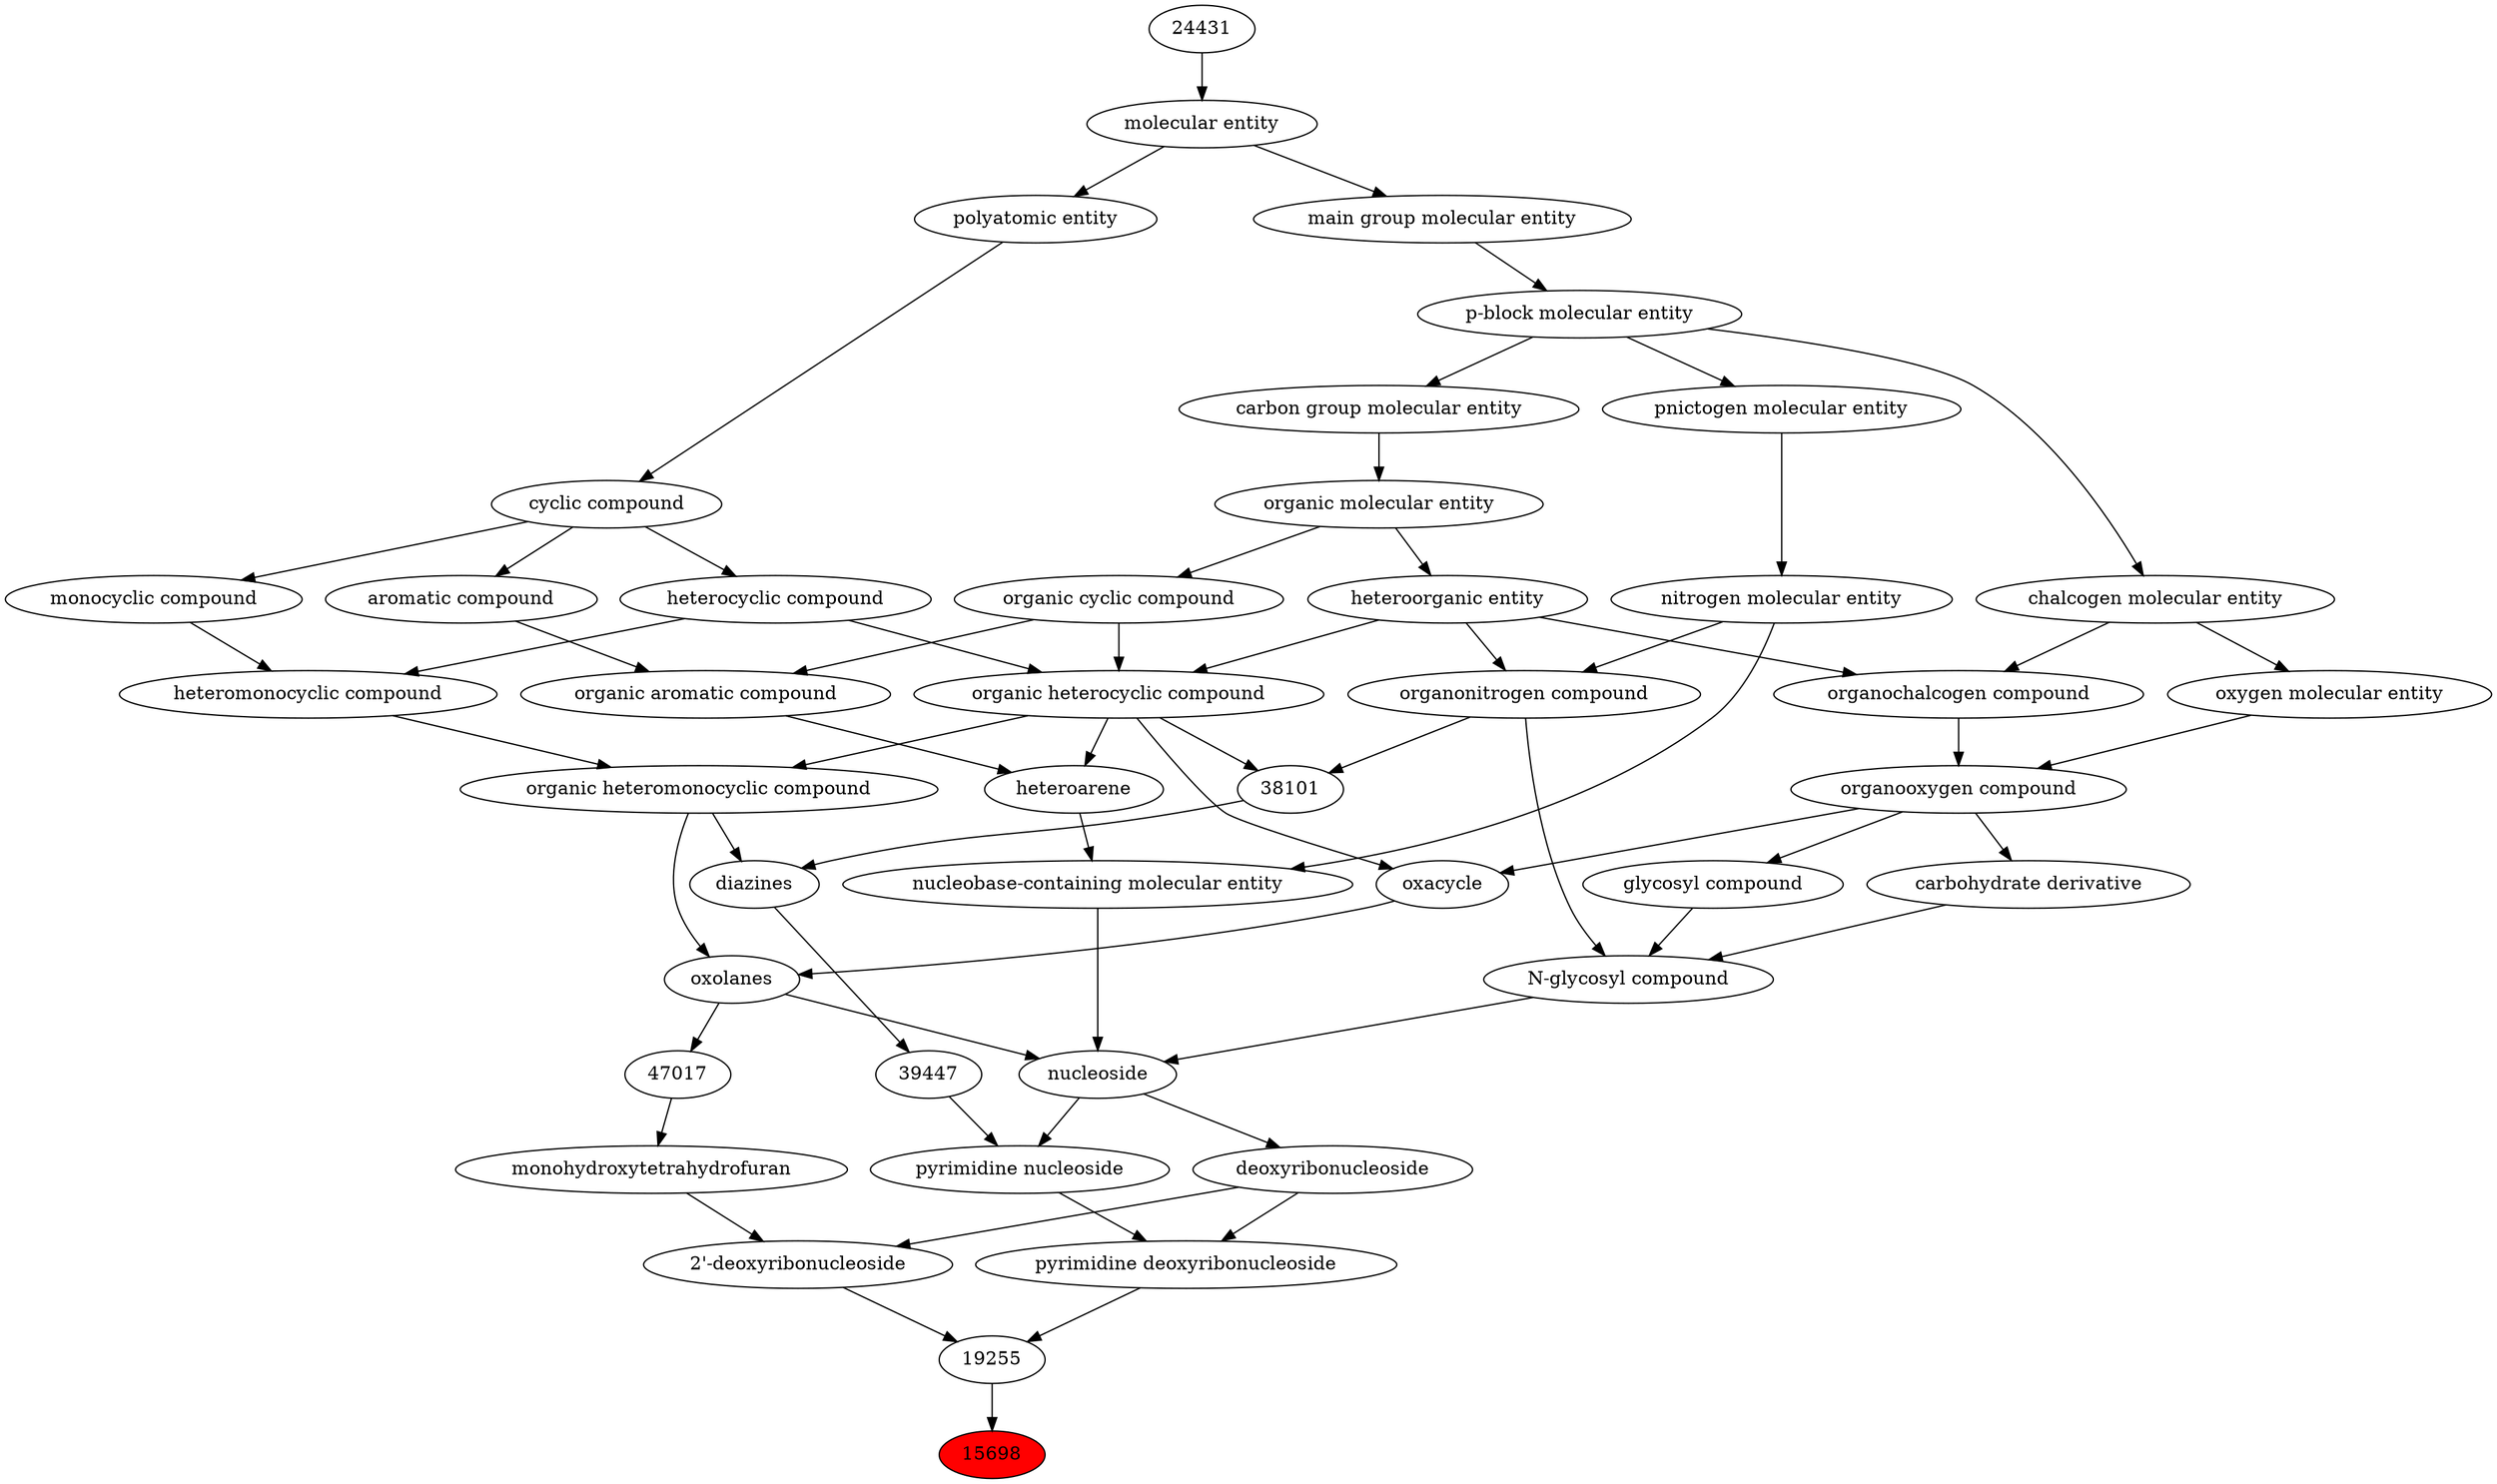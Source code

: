 digraph tree{ 
15698 [label="15698" fillcolor=red style=filled]
19255 -> 15698
19255 [label="19255"]
68472 -> 19255
18274 -> 19255
68472 [label="pyrimidine deoxyribonucleoside"]
23636 -> 68472
26440 -> 68472
18274 [label="2'-deoxyribonucleoside"]
47018 -> 18274
23636 -> 18274
23636 [label="deoxyribonucleoside"]
33838 -> 23636
26440 [label="pyrimidine nucleoside"]
39447 -> 26440
33838 -> 26440
47018 [label="monohydroxytetrahydrofuran"]
47017 -> 47018
33838 [label="nucleoside"]
21731 -> 33838
26912 -> 33838
61120 -> 33838
39447 [label="39447"]
38313 -> 39447
47017 [label="47017"]
26912 -> 47017
21731 [label="N-glycosyl compound"]
35352 -> 21731
63161 -> 21731
63299 -> 21731
26912 [label="oxolanes"]
25693 -> 26912
38104 -> 26912
61120 [label="nucleobase-containing molecular entity"]
33833 -> 61120
51143 -> 61120
38313 [label="diazines"]
25693 -> 38313
38101 -> 38313
35352 [label="organonitrogen compound"]
51143 -> 35352
33285 -> 35352
63161 [label="glycosyl compound"]
36963 -> 63161
63299 [label="carbohydrate derivative"]
36963 -> 63299
25693 [label="organic heteromonocyclic compound"]
33670 -> 25693
24532 -> 25693
38104 [label="oxacycle"]
24532 -> 38104
36963 -> 38104
33833 [label="heteroarene"]
33659 -> 33833
24532 -> 33833
51143 [label="nitrogen molecular entity"]
33302 -> 51143
38101 [label="38101"]
24532 -> 38101
35352 -> 38101
33285 [label="heteroorganic entity"]
50860 -> 33285
36963 [label="organooxygen compound"]
36962 -> 36963
25806 -> 36963
33670 [label="heteromonocyclic compound"]
5686 -> 33670
33661 -> 33670
24532 [label="organic heterocyclic compound"]
33285 -> 24532
33832 -> 24532
5686 -> 24532
33659 [label="organic aromatic compound"]
33832 -> 33659
33655 -> 33659
33302 [label="pnictogen molecular entity"]
33675 -> 33302
50860 [label="organic molecular entity"]
33582 -> 50860
36962 [label="organochalcogen compound"]
33285 -> 36962
33304 -> 36962
25806 [label="oxygen molecular entity"]
33304 -> 25806
5686 [label="heterocyclic compound"]
33595 -> 5686
33661 [label="monocyclic compound"]
33595 -> 33661
33832 [label="organic cyclic compound"]
50860 -> 33832
33655 [label="aromatic compound"]
33595 -> 33655
33675 [label="p-block molecular entity"]
33579 -> 33675
33582 [label="carbon group molecular entity"]
33675 -> 33582
33304 [label="chalcogen molecular entity"]
33675 -> 33304
33595 [label="cyclic compound"]
36357 -> 33595
33579 [label="main group molecular entity"]
23367 -> 33579
36357 [label="polyatomic entity"]
23367 -> 36357
23367 [label="molecular entity"]
24431 -> 23367
24431 [label="24431"]
}